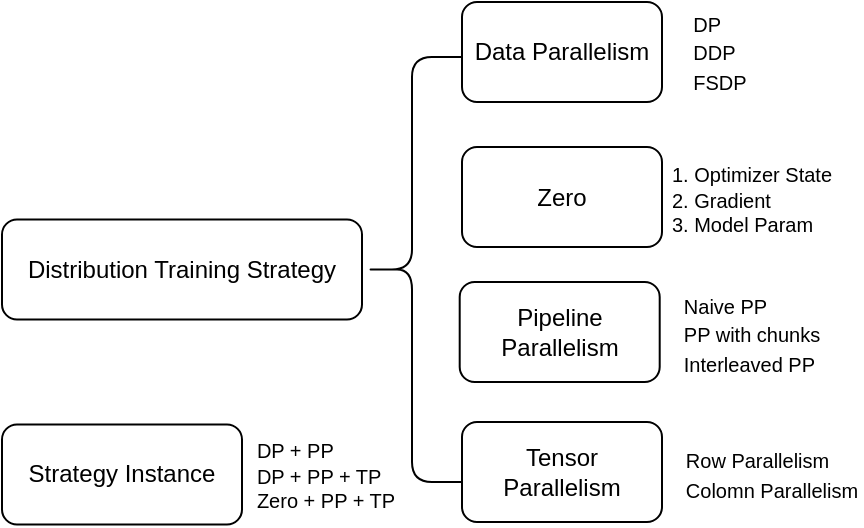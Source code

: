 <mxfile scale="4" border="0">
    <diagram id="fRDM1mbOCq_g2_BwOjo-" name="Page-1">
        <mxGraphModel dx="417" dy="352" grid="1" gridSize="10" guides="1" tooltips="1" connect="1" arrows="1" fold="1" page="1" pageScale="1" pageWidth="827" pageHeight="1169" math="0" shadow="0">
            <root>
                <mxCell id="0"/>
                <mxCell id="1" parent="0"/>
                <mxCell id="2" value="Distribution Training Strategy" style="rounded=1;whiteSpace=wrap;html=1;" vertex="1" parent="1">
                    <mxGeometry x="140" y="198.75" width="180" height="50" as="geometry"/>
                </mxCell>
                <mxCell id="4" value="Data Parallelism" style="rounded=1;whiteSpace=wrap;html=1;" vertex="1" parent="1">
                    <mxGeometry x="370" y="90" width="100" height="50" as="geometry"/>
                </mxCell>
                <mxCell id="5" value="" style="shape=curlyBracket;whiteSpace=wrap;html=1;rounded=1;labelPosition=left;verticalLabelPosition=middle;align=right;verticalAlign=middle;" vertex="1" parent="1">
                    <mxGeometry x="320" y="117.5" width="50" height="212.5" as="geometry"/>
                </mxCell>
                <mxCell id="6" value="Zero" style="rounded=1;whiteSpace=wrap;html=1;" vertex="1" parent="1">
                    <mxGeometry x="370" y="162.5" width="100" height="50" as="geometry"/>
                </mxCell>
                <mxCell id="7" value="Pipeline Parallelism" style="rounded=1;whiteSpace=wrap;html=1;" vertex="1" parent="1">
                    <mxGeometry x="368.85" y="230" width="100" height="50" as="geometry"/>
                </mxCell>
                <mxCell id="8" value="Tensor Parallelism" style="rounded=1;whiteSpace=wrap;html=1;" vertex="1" parent="1">
                    <mxGeometry x="370" y="300" width="100" height="50" as="geometry"/>
                </mxCell>
                <mxCell id="16" value="&lt;div style=&quot;text-align: left;&quot;&gt;&lt;span style=&quot;font-size: 10px; background-color: initial;&quot;&gt;1. Optimizer State&lt;/span&gt;&lt;/div&gt;&lt;font style=&quot;font-size: 10px;&quot;&gt;&lt;div style=&quot;text-align: left;&quot;&gt;&lt;span style=&quot;background-color: initial;&quot;&gt;2. Gradient&lt;/span&gt;&lt;/div&gt;&lt;div style=&quot;text-align: left;&quot;&gt;&lt;span style=&quot;background-color: initial;&quot;&gt;3. Model Param&lt;/span&gt;&lt;/div&gt;&lt;/font&gt;" style="text;html=1;strokeColor=none;fillColor=none;align=center;verticalAlign=middle;whiteSpace=wrap;rounded=0;" vertex="1" parent="1">
                    <mxGeometry x="470" y="165" width="90" height="45" as="geometry"/>
                </mxCell>
                <mxCell id="31" value="&lt;div style=&quot;text-align: left;&quot;&gt;&lt;span style=&quot;font-size: 10px;&quot;&gt;DP&lt;/span&gt;&lt;/div&gt;&lt;div style=&quot;text-align: left;&quot;&gt;&lt;span style=&quot;font-size: 10px;&quot;&gt;DDP&lt;/span&gt;&lt;/div&gt;&lt;div style=&quot;text-align: left;&quot;&gt;&lt;span style=&quot;font-size: 10px;&quot;&gt;FSDP&lt;/span&gt;&lt;/div&gt;" style="text;html=1;strokeColor=none;fillColor=none;align=center;verticalAlign=middle;whiteSpace=wrap;rounded=0;" vertex="1" parent="1">
                    <mxGeometry x="478.85" y="92.5" width="40" height="45" as="geometry"/>
                </mxCell>
                <mxCell id="32" value="Strategy Instance" style="rounded=1;whiteSpace=wrap;html=1;" vertex="1" parent="1">
                    <mxGeometry x="140" y="301.25" width="120" height="50" as="geometry"/>
                </mxCell>
                <mxCell id="33" value="&lt;div style=&quot;text-align: left;&quot;&gt;&lt;span style=&quot;font-size: 10px;&quot;&gt;DP + PP&lt;/span&gt;&lt;/div&gt;&lt;font style=&quot;font-size: 10px;&quot;&gt;&lt;div style=&quot;text-align: left;&quot;&gt;DP + PP + TP&lt;/div&gt;&lt;div style=&quot;text-align: left;&quot;&gt;Zero + PP + TP&lt;/div&gt;&lt;/font&gt;" style="text;html=1;strokeColor=none;fillColor=none;align=center;verticalAlign=middle;whiteSpace=wrap;rounded=0;" vertex="1" parent="1">
                    <mxGeometry x="257" y="303.75" width="90" height="45" as="geometry"/>
                </mxCell>
                <mxCell id="34" value="&lt;div style=&quot;text-align: left;&quot;&gt;&lt;span style=&quot;font-size: 10px;&quot;&gt;Naive PP&lt;/span&gt;&lt;/div&gt;&lt;div style=&quot;text-align: left;&quot;&gt;&lt;span style=&quot;font-size: 10px;&quot;&gt;PP with chunks&lt;/span&gt;&lt;/div&gt;&lt;div style=&quot;text-align: left;&quot;&gt;&lt;span style=&quot;font-size: 10px;&quot;&gt;Interleaved PP&lt;/span&gt;&lt;/div&gt;" style="text;html=1;strokeColor=none;fillColor=none;align=center;verticalAlign=middle;whiteSpace=wrap;rounded=0;" vertex="1" parent="1">
                    <mxGeometry x="470" y="232.5" width="90" height="47.5" as="geometry"/>
                </mxCell>
                <mxCell id="35" value="&lt;div style=&quot;text-align: left;&quot;&gt;&lt;span style=&quot;font-size: 10px;&quot;&gt;Row Parallelism&lt;/span&gt;&lt;/div&gt;&lt;div style=&quot;text-align: left;&quot;&gt;&lt;span style=&quot;font-size: 10px;&quot;&gt;Colomn Parallelism&lt;/span&gt;&lt;/div&gt;" style="text;html=1;strokeColor=none;fillColor=none;align=center;verticalAlign=middle;whiteSpace=wrap;rounded=0;" vertex="1" parent="1">
                    <mxGeometry x="480" y="302.5" width="90" height="47.5" as="geometry"/>
                </mxCell>
            </root>
        </mxGraphModel>
    </diagram>
</mxfile>
